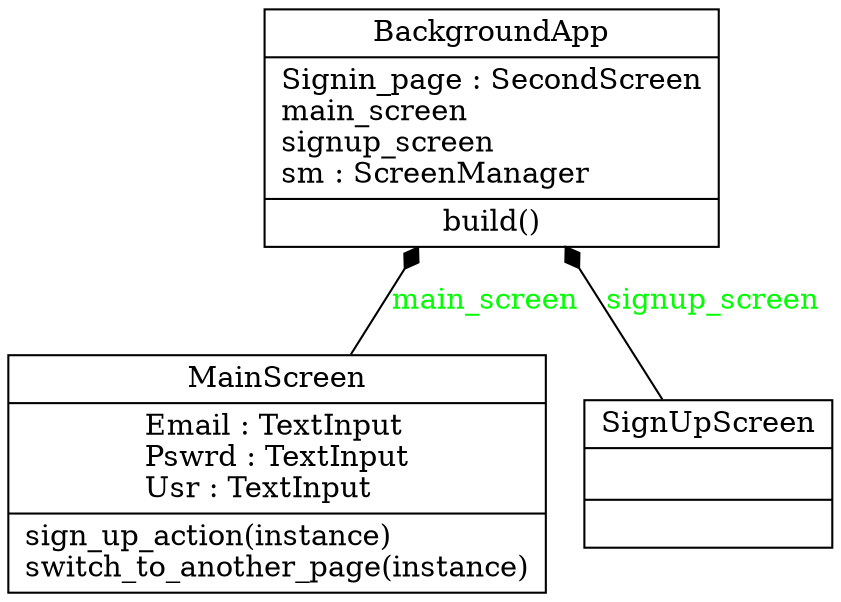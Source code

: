 digraph "classes" {
rankdir=BT
charset="utf-8"
"main.BackgroundApp" [color="black", fontcolor="black", label=<{BackgroundApp|Signin_page : SecondScreen<br ALIGN="LEFT"/>main_screen<br ALIGN="LEFT"/>signup_screen<br ALIGN="LEFT"/>sm : ScreenManager<br ALIGN="LEFT"/>|build()<br ALIGN="LEFT"/>}>, shape="record", style="solid"];
"main.MainScreen" [color="black", fontcolor="black", label=<{MainScreen|Email : TextInput<br ALIGN="LEFT"/>Pswrd : TextInput<br ALIGN="LEFT"/>Usr : TextInput<br ALIGN="LEFT"/>|sign_up_action(instance)<br ALIGN="LEFT"/>switch_to_another_page(instance)<br ALIGN="LEFT"/>}>, shape="record", style="solid"];
"main.SignUpScreen" [color="black", fontcolor="black", label=<{SignUpScreen|<br ALIGN="LEFT"/>|}>, shape="record", style="solid"];
"main.MainScreen" -> "main.BackgroundApp" [arrowhead="diamond", arrowtail="none", fontcolor="green", label="main_screen", style="solid"];
"main.SignUpScreen" -> "main.BackgroundApp" [arrowhead="diamond", arrowtail="none", fontcolor="green", label="signup_screen", style="solid"];
}
